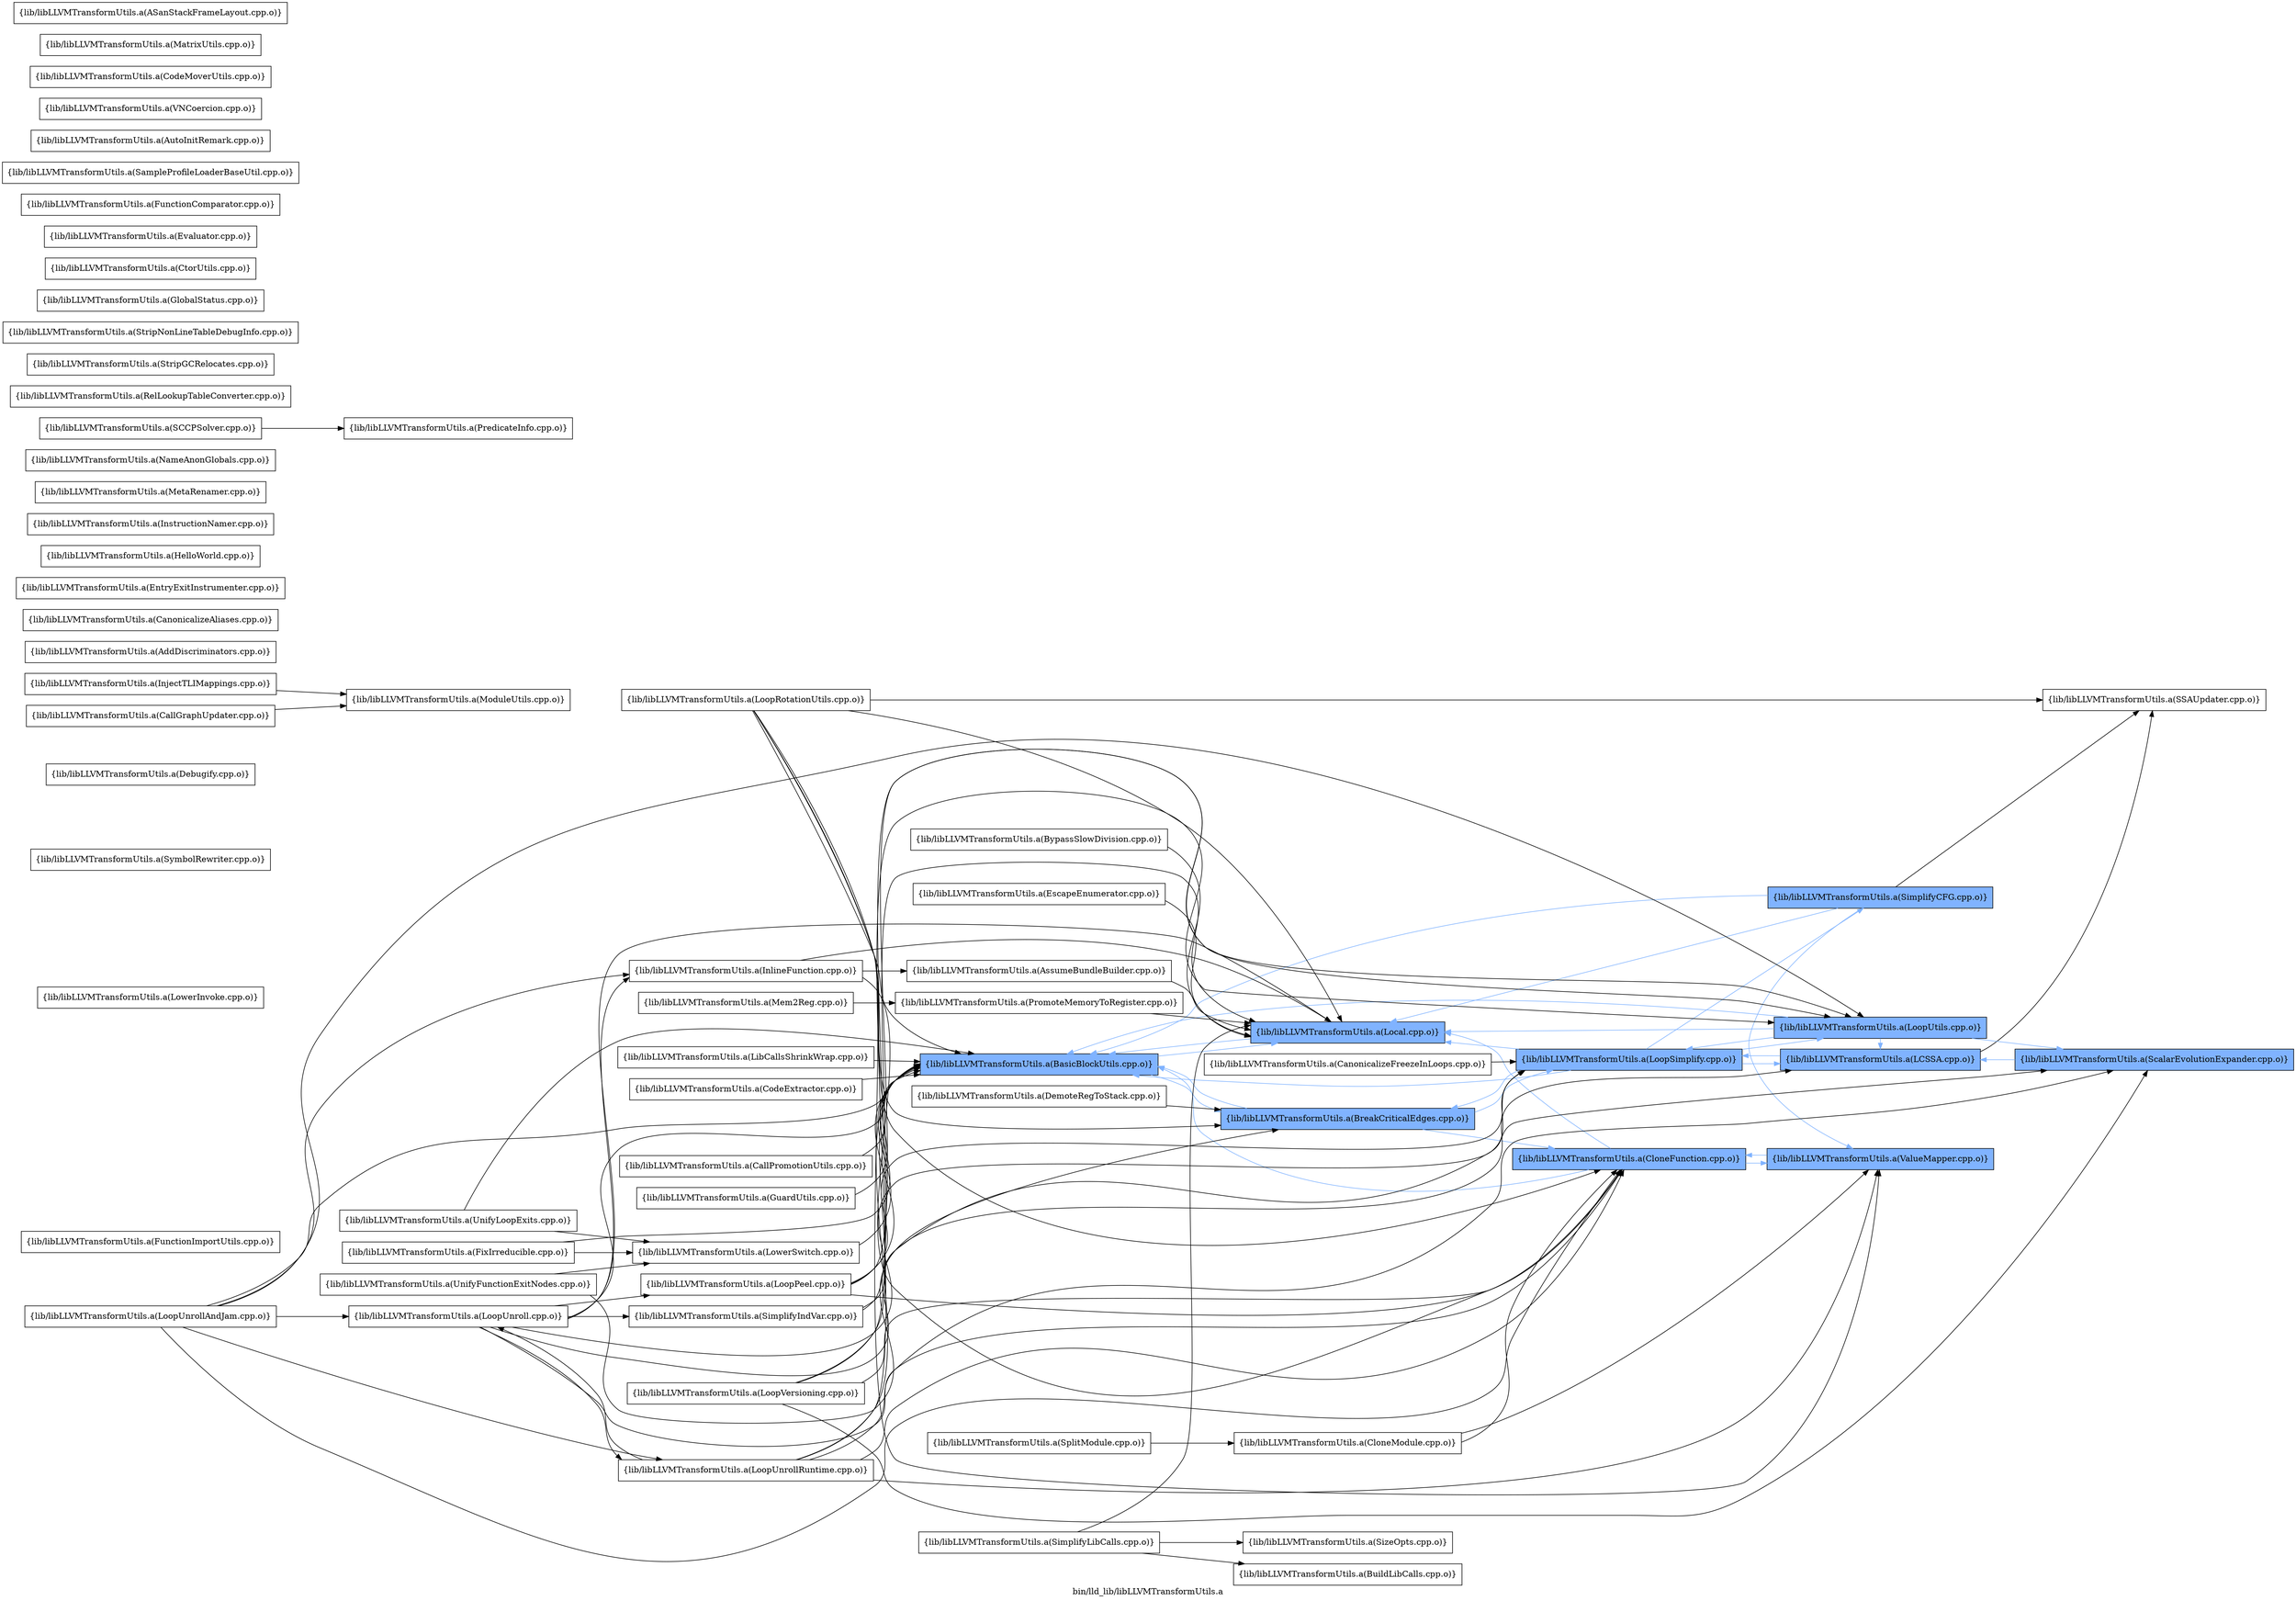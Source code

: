 digraph "bin/lld_lib/libLLVMTransformUtils.a" {
	label="bin/lld_lib/libLLVMTransformUtils.a";
	rankdir=LR;
	{ rank=same; Node0x561a2e681308;  }
	{ rank=same; Node0x561a2e680f48; Node0x561a2e6842d8;  }
	{ rank=same; Node0x561a2e696d48; Node0x561a2e684e18;  }
	{ rank=same; Node0x561a2e678668; Node0x561a2e6820c8; Node0x561a2e688248; Node0x561a2e69cdd8;  }

	Node0x561a2e681308 [shape=record,shape=box,group=1,style=filled,fillcolor="0.600000 0.5 1",label="{lib/libLLVMTransformUtils.a(BasicBlockUtils.cpp.o)}"];
	Node0x561a2e681308 -> Node0x561a2e680f48[color="0.600000 0.5 1"];
	Node0x561a2e681308 -> Node0x561a2e6842d8[color="0.600000 0.5 1"];
	Node0x561a2e699318 [shape=record,shape=box,group=0,label="{lib/libLLVMTransformUtils.a(SizeOpts.cpp.o)}"];
	Node0x561a2e6842d8 [shape=record,shape=box,group=1,style=filled,fillcolor="0.600000 0.5 1",label="{lib/libLLVMTransformUtils.a(Local.cpp.o)}"];
	Node0x561a2e6842d8 -> Node0x561a2e681308[color="0.600000 0.5 1"];
	Node0x561a2e680f48 [shape=record,shape=box,group=1,style=filled,fillcolor="0.600000 0.5 1",label="{lib/libLLVMTransformUtils.a(BreakCriticalEdges.cpp.o)}"];
	Node0x561a2e680f48 -> Node0x561a2e681308[color="0.600000 0.5 1"];
	Node0x561a2e680f48 -> Node0x561a2e696d48[color="0.600000 0.5 1"];
	Node0x561a2e680f48 -> Node0x561a2e684e18[color="0.600000 0.5 1"];
	Node0x561a2e699ea8 [shape=record,shape=box,group=0,label="{lib/libLLVMTransformUtils.a(FunctionImportUtils.cpp.o)}"];
	Node0x561a2e699728 [shape=record,shape=box,group=0,label="{lib/libLLVMTransformUtils.a(SplitModule.cpp.o)}"];
	Node0x561a2e699728 -> Node0x561a2e69a178;
	Node0x561a2e697338 [shape=record,shape=box,group=0,label="{lib/libLLVMTransformUtils.a(CanonicalizeFreezeInLoops.cpp.o)}"];
	Node0x561a2e697338 -> Node0x561a2e684e18;
	Node0x561a2e678938 [shape=record,shape=box,group=0,label="{lib/libLLVMTransformUtils.a(LowerInvoke.cpp.o)}"];
	Node0x561a2e68b3f8 [shape=record,shape=box,group=0,label="{lib/libLLVMTransformUtils.a(SymbolRewriter.cpp.o)}"];
	Node0x561a2e69de68 [shape=record,shape=box,group=0,label="{lib/libLLVMTransformUtils.a(BypassSlowDivision.cpp.o)}"];
	Node0x561a2e69de68 -> Node0x561a2e6842d8;
	Node0x561a2e69d698 [shape=record,shape=box,group=0,label="{lib/libLLVMTransformUtils.a(SimplifyLibCalls.cpp.o)}"];
	Node0x561a2e69d698 -> Node0x561a2e680368;
	Node0x561a2e69d698 -> Node0x561a2e6842d8;
	Node0x561a2e69d698 -> Node0x561a2e699318;
	Node0x561a2e697ab8 [shape=record,shape=box,group=0,label="{lib/libLLVMTransformUtils.a(Debugify.cpp.o)}"];
	Node0x561a2e69cdd8 [shape=record,shape=box,group=1,style=filled,fillcolor="0.600000 0.5 1",label="{lib/libLLVMTransformUtils.a(SimplifyCFG.cpp.o)}"];
	Node0x561a2e69cdd8 -> Node0x561a2e681308[color="0.600000 0.5 1"];
	Node0x561a2e69cdd8 -> Node0x561a2e6842d8[color="0.600000 0.5 1"];
	Node0x561a2e69cdd8 -> Node0x561a2e69bca8;
	Node0x561a2e69cdd8 -> Node0x561a2e678668[color="0.600000 0.5 1"];
	Node0x561a2e6820c8 [shape=record,shape=box,group=1,style=filled,fillcolor="0.600000 0.5 1",label="{lib/libLLVMTransformUtils.a(LCSSA.cpp.o)}"];
	Node0x561a2e6820c8 -> Node0x561a2e684e18[color="0.600000 0.5 1"];
	Node0x561a2e6820c8 -> Node0x561a2e69bca8;
	Node0x561a2e684e18 [shape=record,shape=box,group=1,style=filled,fillcolor="0.600000 0.5 1",label="{lib/libLLVMTransformUtils.a(LoopSimplify.cpp.o)}"];
	Node0x561a2e684e18 -> Node0x561a2e681308[color="0.600000 0.5 1"];
	Node0x561a2e684e18 -> Node0x561a2e680f48[color="0.600000 0.5 1"];
	Node0x561a2e684e18 -> Node0x561a2e6820c8[color="0.600000 0.5 1"];
	Node0x561a2e684e18 -> Node0x561a2e6842d8[color="0.600000 0.5 1"];
	Node0x561a2e684e18 -> Node0x561a2e688248[color="0.600000 0.5 1"];
	Node0x561a2e684e18 -> Node0x561a2e69cdd8[color="0.600000 0.5 1"];
	Node0x561a2e69f8a8 [shape=record,shape=box,group=1,style=filled,fillcolor="0.600000 0.5 1",label="{lib/libLLVMTransformUtils.a(ScalarEvolutionExpander.cpp.o)}"];
	Node0x561a2e69f8a8 -> Node0x561a2e6820c8[color="0.600000 0.5 1"];
	Node0x561a2e6984b8 [shape=record,shape=box,group=0,label="{lib/libLLVMTransformUtils.a(InlineFunction.cpp.o)}"];
	Node0x561a2e6984b8 -> Node0x561a2e67d438;
	Node0x561a2e6984b8 -> Node0x561a2e696d48;
	Node0x561a2e6984b8 -> Node0x561a2e6842d8;
	Node0x561a2e6999f8 [shape=record,shape=box,group=0,label="{lib/libLLVMTransformUtils.a(DemoteRegToStack.cpp.o)}"];
	Node0x561a2e6999f8 -> Node0x561a2e680f48;
	Node0x561a2e699a98 [shape=record,shape=box,group=0,label="{lib/libLLVMTransformUtils.a(EscapeEnumerator.cpp.o)}"];
	Node0x561a2e699a98 -> Node0x561a2e6842d8;
	Node0x561a2e689f08 [shape=record,shape=box,group=0,label="{lib/libLLVMTransformUtils.a(ModuleUtils.cpp.o)}"];
	Node0x561a2e688248 [shape=record,shape=box,group=1,style=filled,fillcolor="0.600000 0.5 1",label="{lib/libLLVMTransformUtils.a(LoopUtils.cpp.o)}"];
	Node0x561a2e688248 -> Node0x561a2e681308[color="0.600000 0.5 1"];
	Node0x561a2e688248 -> Node0x561a2e6820c8[color="0.600000 0.5 1"];
	Node0x561a2e688248 -> Node0x561a2e6842d8[color="0.600000 0.5 1"];
	Node0x561a2e688248 -> Node0x561a2e684e18[color="0.600000 0.5 1"];
	Node0x561a2e688248 -> Node0x561a2e69f8a8[color="0.600000 0.5 1"];
	Node0x561a2e696d48 [shape=record,shape=box,group=1,style=filled,fillcolor="0.600000 0.5 1",label="{lib/libLLVMTransformUtils.a(CloneFunction.cpp.o)}"];
	Node0x561a2e696d48 -> Node0x561a2e681308[color="0.600000 0.5 1"];
	Node0x561a2e696d48 -> Node0x561a2e6842d8[color="0.600000 0.5 1"];
	Node0x561a2e696d48 -> Node0x561a2e678668[color="0.600000 0.5 1"];
	Node0x561a2e69bca8 [shape=record,shape=box,group=0,label="{lib/libLLVMTransformUtils.a(SSAUpdater.cpp.o)}"];
	Node0x561a2e678668 [shape=record,shape=box,group=1,style=filled,fillcolor="0.600000 0.5 1",label="{lib/libLLVMTransformUtils.a(ValueMapper.cpp.o)}"];
	Node0x561a2e678668 -> Node0x561a2e696d48[color="0.600000 0.5 1"];
	Node0x561a2e67e248 [shape=record,shape=box,group=0,label="{lib/libLLVMTransformUtils.a(AddDiscriminators.cpp.o)}"];
	Node0x561a2e67d438 [shape=record,shape=box,group=0,label="{lib/libLLVMTransformUtils.a(AssumeBundleBuilder.cpp.o)}"];
	Node0x561a2e67d438 -> Node0x561a2e6842d8;
	Node0x561a2e69f538 [shape=record,shape=box,group=0,label="{lib/libLLVMTransformUtils.a(CanonicalizeAliases.cpp.o)}"];
	Node0x561a2e67f2d8 [shape=record,shape=box,group=0,label="{lib/libLLVMTransformUtils.a(EntryExitInstrumenter.cpp.o)}"];
	Node0x561a2e69a1c8 [shape=record,shape=box,group=0,label="{lib/libLLVMTransformUtils.a(FixIrreducible.cpp.o)}"];
	Node0x561a2e69a1c8 -> Node0x561a2e681308;
	Node0x561a2e69a1c8 -> Node0x561a2e68bf38;
	Node0x561a2e698198 [shape=record,shape=box,group=0,label="{lib/libLLVMTransformUtils.a(HelloWorld.cpp.o)}"];
	Node0x561a2e6988c8 [shape=record,shape=box,group=0,label="{lib/libLLVMTransformUtils.a(InjectTLIMappings.cpp.o)}"];
	Node0x561a2e6988c8 -> Node0x561a2e689f08;
	Node0x561a2e682de8 [shape=record,shape=box,group=0,label="{lib/libLLVMTransformUtils.a(InstructionNamer.cpp.o)}"];
	Node0x561a2e684738 [shape=record,shape=box,group=0,label="{lib/libLLVMTransformUtils.a(LibCallsShrinkWrap.cpp.o)}"];
	Node0x561a2e684738 -> Node0x561a2e681308;
	Node0x561a2e6790b8 [shape=record,shape=box,group=0,label="{lib/libLLVMTransformUtils.a(LoopVersioning.cpp.o)}"];
	Node0x561a2e6790b8 -> Node0x561a2e681308;
	Node0x561a2e6790b8 -> Node0x561a2e696d48;
	Node0x561a2e6790b8 -> Node0x561a2e688248;
	Node0x561a2e6790b8 -> Node0x561a2e69f8a8;
	Node0x561a2e68bf38 [shape=record,shape=box,group=0,label="{lib/libLLVMTransformUtils.a(LowerSwitch.cpp.o)}"];
	Node0x561a2e68bf38 -> Node0x561a2e681308;
	Node0x561a2e68af48 [shape=record,shape=box,group=0,label="{lib/libLLVMTransformUtils.a(Mem2Reg.cpp.o)}"];
	Node0x561a2e68af48 -> Node0x561a2e688c98;
	Node0x561a2e68a368 [shape=record,shape=box,group=0,label="{lib/libLLVMTransformUtils.a(MetaRenamer.cpp.o)}"];
	Node0x561a2e689cd8 [shape=record,shape=box,group=0,label="{lib/libLLVMTransformUtils.a(NameAnonGlobals.cpp.o)}"];
	Node0x561a2e688f18 [shape=record,shape=box,group=0,label="{lib/libLLVMTransformUtils.a(PredicateInfo.cpp.o)}"];
	Node0x561a2e688158 [shape=record,shape=box,group=0,label="{lib/libLLVMTransformUtils.a(RelLookupTableConverter.cpp.o)}"];
	Node0x561a2e69b348 [shape=record,shape=box,group=0,label="{lib/libLLVMTransformUtils.a(StripGCRelocates.cpp.o)}"];
	Node0x561a2e68b2b8 [shape=record,shape=box,group=0,label="{lib/libLLVMTransformUtils.a(StripNonLineTableDebugInfo.cpp.o)}"];
	Node0x561a2e68c118 [shape=record,shape=box,group=0,label="{lib/libLLVMTransformUtils.a(UnifyFunctionExitNodes.cpp.o)}"];
	Node0x561a2e68c118 -> Node0x561a2e680f48;
	Node0x561a2e68c118 -> Node0x561a2e68bf38;
	Node0x561a2e678898 [shape=record,shape=box,group=0,label="{lib/libLLVMTransformUtils.a(UnifyLoopExits.cpp.o)}"];
	Node0x561a2e678898 -> Node0x561a2e681308;
	Node0x561a2e678898 -> Node0x561a2e68bf38;
	Node0x561a2e688c98 [shape=record,shape=box,group=0,label="{lib/libLLVMTransformUtils.a(PromoteMemoryToRegister.cpp.o)}"];
	Node0x561a2e688c98 -> Node0x561a2e6842d8;
	Node0x561a2e678c58 [shape=record,shape=box,group=0,label="{lib/libLLVMTransformUtils.a(CallGraphUpdater.cpp.o)}"];
	Node0x561a2e678c58 -> Node0x561a2e689f08;
	Node0x561a2e698418 [shape=record,shape=box,group=0,label="{lib/libLLVMTransformUtils.a(CodeExtractor.cpp.o)}"];
	Node0x561a2e698418 -> Node0x561a2e681308;
	Node0x561a2e69b758 [shape=record,shape=box,group=0,label="{lib/libLLVMTransformUtils.a(GlobalStatus.cpp.o)}"];
	Node0x561a2e698508 [shape=record,shape=box,group=0,label="{lib/libLLVMTransformUtils.a(CtorUtils.cpp.o)}"];
	Node0x561a2e698d78 [shape=record,shape=box,group=0,label="{lib/libLLVMTransformUtils.a(Evaluator.cpp.o)}"];
	Node0x561a2e680368 [shape=record,shape=box,group=0,label="{lib/libLLVMTransformUtils.a(BuildLibCalls.cpp.o)}"];
	Node0x561a2e69dc38 [shape=record,shape=box,group=0,label="{lib/libLLVMTransformUtils.a(CallPromotionUtils.cpp.o)}"];
	Node0x561a2e69dc38 -> Node0x561a2e681308;
	Node0x561a2e69c338 [shape=record,shape=box,group=0,label="{lib/libLLVMTransformUtils.a(FunctionComparator.cpp.o)}"];
	Node0x561a2e69e9f8 [shape=record,shape=box,group=0,label="{lib/libLLVMTransformUtils.a(SampleProfileLoaderBaseUtil.cpp.o)}"];
	Node0x561a2e681f38 [shape=record,shape=box,group=0,label="{lib/libLLVMTransformUtils.a(AutoInitRemark.cpp.o)}"];
	Node0x561a2e69cd88 [shape=record,shape=box,group=0,label="{lib/libLLVMTransformUtils.a(GuardUtils.cpp.o)}"];
	Node0x561a2e69cd88 -> Node0x561a2e681308;
	Node0x561a2e678ed8 [shape=record,shape=box,group=0,label="{lib/libLLVMTransformUtils.a(VNCoercion.cpp.o)}"];
	Node0x561a2e69e4a8 [shape=record,shape=box,group=0,label="{lib/libLLVMTransformUtils.a(SimplifyIndVar.cpp.o)}"];
	Node0x561a2e69e4a8 -> Node0x561a2e6842d8;
	Node0x561a2e69e4a8 -> Node0x561a2e69f8a8;
	Node0x561a2e698af8 [shape=record,shape=box,group=0,label="{lib/libLLVMTransformUtils.a(CodeMoverUtils.cpp.o)}"];
	Node0x561a2e683658 [shape=record,shape=box,group=0,label="{lib/libLLVMTransformUtils.a(LoopPeel.cpp.o)}"];
	Node0x561a2e683658 -> Node0x561a2e681308;
	Node0x561a2e683658 -> Node0x561a2e696d48;
	Node0x561a2e683658 -> Node0x561a2e684e18;
	Node0x561a2e683658 -> Node0x561a2e688248;
	Node0x561a2e685a98 [shape=record,shape=box,group=0,label="{lib/libLLVMTransformUtils.a(LoopRotationUtils.cpp.o)}"];
	Node0x561a2e685a98 -> Node0x561a2e681308;
	Node0x561a2e685a98 -> Node0x561a2e680f48;
	Node0x561a2e685a98 -> Node0x561a2e696d48;
	Node0x561a2e685a98 -> Node0x561a2e6842d8;
	Node0x561a2e685a98 -> Node0x561a2e69bca8;
	Node0x561a2e685a98 -> Node0x561a2e678668;
	Node0x561a2e684f08 [shape=record,shape=box,group=0,label="{lib/libLLVMTransformUtils.a(LoopUnroll.cpp.o)}"];
	Node0x561a2e684f08 -> Node0x561a2e681308;
	Node0x561a2e684f08 -> Node0x561a2e696d48;
	Node0x561a2e684f08 -> Node0x561a2e6984b8;
	Node0x561a2e684f08 -> Node0x561a2e6820c8;
	Node0x561a2e684f08 -> Node0x561a2e6842d8;
	Node0x561a2e684f08 -> Node0x561a2e683658;
	Node0x561a2e684f08 -> Node0x561a2e684e18;
	Node0x561a2e684f08 -> Node0x561a2e686628;
	Node0x561a2e684f08 -> Node0x561a2e69e4a8;
	Node0x561a2e686808 [shape=record,shape=box,group=0,label="{lib/libLLVMTransformUtils.a(LoopUnrollAndJam.cpp.o)}"];
	Node0x561a2e686808 -> Node0x561a2e681308;
	Node0x561a2e686808 -> Node0x561a2e696d48;
	Node0x561a2e686808 -> Node0x561a2e6984b8;
	Node0x561a2e686808 -> Node0x561a2e684f08;
	Node0x561a2e686808 -> Node0x561a2e686628;
	Node0x561a2e686808 -> Node0x561a2e688248;
	Node0x561a2e68b5d8 [shape=record,shape=box,group=0,label="{lib/libLLVMTransformUtils.a(MatrixUtils.cpp.o)}"];
	Node0x561a2e69fda8 [shape=record,shape=box,group=0,label="{lib/libLLVMTransformUtils.a(SCCPSolver.cpp.o)}"];
	Node0x561a2e69fda8 -> Node0x561a2e688f18;
	Node0x561a2e67d988 [shape=record,shape=box,group=0,label="{lib/libLLVMTransformUtils.a(ASanStackFrameLayout.cpp.o)}"];
	Node0x561a2e686628 [shape=record,shape=box,group=0,label="{lib/libLLVMTransformUtils.a(LoopUnrollRuntime.cpp.o)}"];
	Node0x561a2e686628 -> Node0x561a2e681308;
	Node0x561a2e686628 -> Node0x561a2e696d48;
	Node0x561a2e686628 -> Node0x561a2e684f08;
	Node0x561a2e686628 -> Node0x561a2e688248;
	Node0x561a2e686628 -> Node0x561a2e69f8a8;
	Node0x561a2e686628 -> Node0x561a2e678668;
	Node0x561a2e69a178 [shape=record,shape=box,group=0,label="{lib/libLLVMTransformUtils.a(CloneModule.cpp.o)}"];
	Node0x561a2e69a178 -> Node0x561a2e696d48;
	Node0x561a2e69a178 -> Node0x561a2e678668;
}
